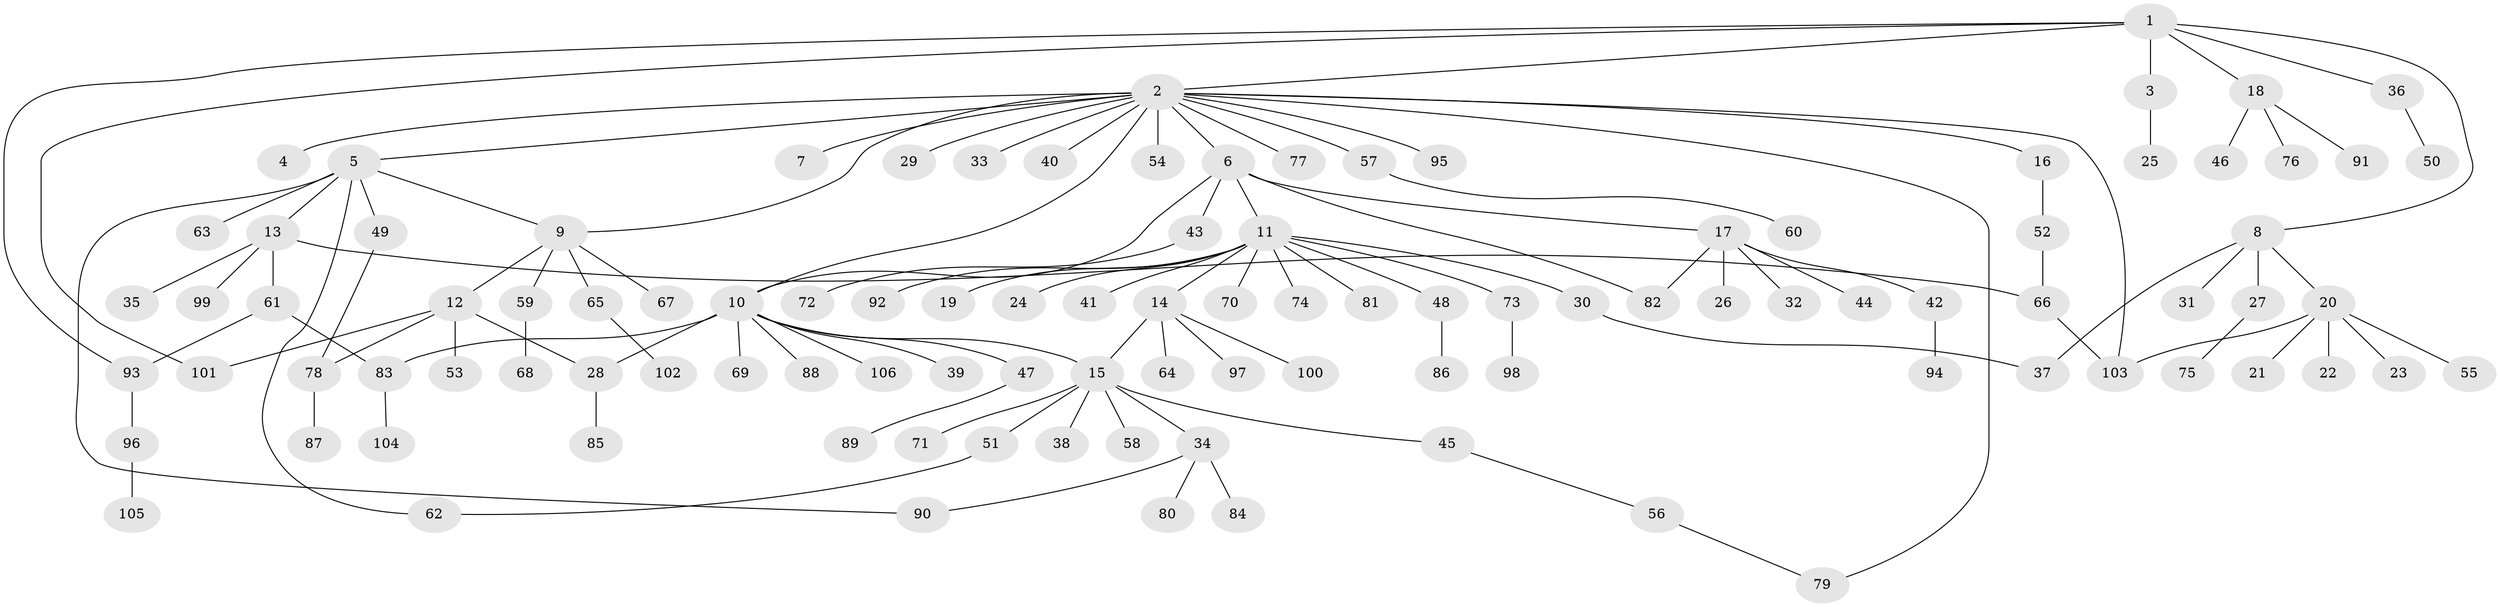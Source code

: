 // coarse degree distribution, {9: 0.018867924528301886, 18: 0.018867924528301886, 1: 0.6037735849056604, 6: 0.018867924528301886, 5: 0.05660377358490566, 4: 0.03773584905660377, 11: 0.018867924528301886, 8: 0.018867924528301886, 2: 0.1509433962264151, 3: 0.05660377358490566}
// Generated by graph-tools (version 1.1) at 2025/54/03/05/25 16:54:47]
// undirected, 106 vertices, 121 edges
graph export_dot {
graph [start="1"]
  node [color=gray90,style=filled];
  1;
  2;
  3;
  4;
  5;
  6;
  7;
  8;
  9;
  10;
  11;
  12;
  13;
  14;
  15;
  16;
  17;
  18;
  19;
  20;
  21;
  22;
  23;
  24;
  25;
  26;
  27;
  28;
  29;
  30;
  31;
  32;
  33;
  34;
  35;
  36;
  37;
  38;
  39;
  40;
  41;
  42;
  43;
  44;
  45;
  46;
  47;
  48;
  49;
  50;
  51;
  52;
  53;
  54;
  55;
  56;
  57;
  58;
  59;
  60;
  61;
  62;
  63;
  64;
  65;
  66;
  67;
  68;
  69;
  70;
  71;
  72;
  73;
  74;
  75;
  76;
  77;
  78;
  79;
  80;
  81;
  82;
  83;
  84;
  85;
  86;
  87;
  88;
  89;
  90;
  91;
  92;
  93;
  94;
  95;
  96;
  97;
  98;
  99;
  100;
  101;
  102;
  103;
  104;
  105;
  106;
  1 -- 2;
  1 -- 3;
  1 -- 8;
  1 -- 18;
  1 -- 36;
  1 -- 93;
  1 -- 101;
  2 -- 4;
  2 -- 5;
  2 -- 6;
  2 -- 7;
  2 -- 9;
  2 -- 10;
  2 -- 16;
  2 -- 29;
  2 -- 33;
  2 -- 40;
  2 -- 54;
  2 -- 57;
  2 -- 77;
  2 -- 79;
  2 -- 95;
  2 -- 103;
  3 -- 25;
  5 -- 9;
  5 -- 13;
  5 -- 49;
  5 -- 62;
  5 -- 63;
  5 -- 90;
  6 -- 10;
  6 -- 11;
  6 -- 17;
  6 -- 43;
  6 -- 82;
  8 -- 20;
  8 -- 27;
  8 -- 31;
  8 -- 37;
  9 -- 12;
  9 -- 59;
  9 -- 65;
  9 -- 67;
  10 -- 15;
  10 -- 28;
  10 -- 39;
  10 -- 47;
  10 -- 69;
  10 -- 83;
  10 -- 88;
  10 -- 106;
  11 -- 14;
  11 -- 19;
  11 -- 24;
  11 -- 30;
  11 -- 41;
  11 -- 48;
  11 -- 70;
  11 -- 73;
  11 -- 74;
  11 -- 81;
  11 -- 92;
  12 -- 28;
  12 -- 53;
  12 -- 78;
  12 -- 101;
  13 -- 35;
  13 -- 61;
  13 -- 66;
  13 -- 99;
  14 -- 15;
  14 -- 64;
  14 -- 97;
  14 -- 100;
  15 -- 34;
  15 -- 38;
  15 -- 45;
  15 -- 51;
  15 -- 58;
  15 -- 71;
  16 -- 52;
  17 -- 26;
  17 -- 32;
  17 -- 42;
  17 -- 44;
  17 -- 82;
  18 -- 46;
  18 -- 76;
  18 -- 91;
  20 -- 21;
  20 -- 22;
  20 -- 23;
  20 -- 55;
  20 -- 103;
  27 -- 75;
  28 -- 85;
  30 -- 37;
  34 -- 80;
  34 -- 84;
  34 -- 90;
  36 -- 50;
  42 -- 94;
  43 -- 72;
  45 -- 56;
  47 -- 89;
  48 -- 86;
  49 -- 78;
  51 -- 62;
  52 -- 66;
  56 -- 79;
  57 -- 60;
  59 -- 68;
  61 -- 83;
  61 -- 93;
  65 -- 102;
  66 -- 103;
  73 -- 98;
  78 -- 87;
  83 -- 104;
  93 -- 96;
  96 -- 105;
}
